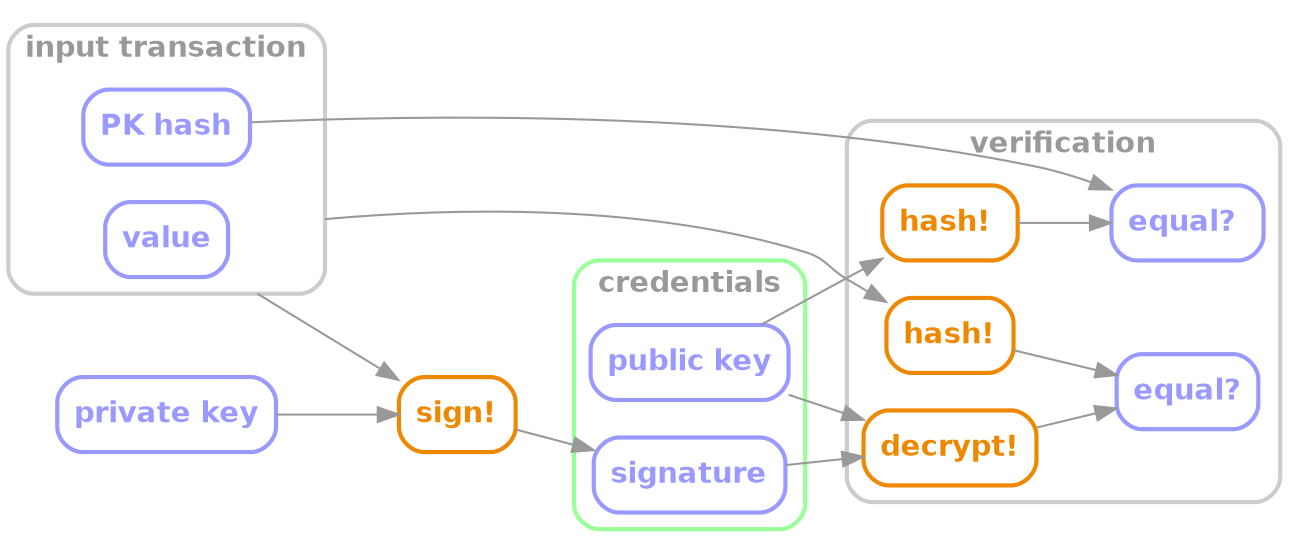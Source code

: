 digraph G {
    compound=true
    rankdir=LR;
    graph [
        K=1.0,
        overlap=false,
        splines = spline,
        style="rounded,bold"
        color="#cccccc"
        fontcolor="#999999",
        fontname="Helvetica-bold"
    ];
    node [
        shape=box
        style="rounded,bold"
        color="#9999ff",
        fontcolor="#9999ff",
        fontname="Helvetica-bold",
    ];
    edge [
        # arrowsize=2,
        color="#999999",
    ];
    subgraph cluster_inputs {
        label="input transaction"
        "PK hash"
        "value"
    };
    subgraph cluster_creds {
        label=credentials
        signature
        "public key"
        graph[
            color="#99ff99"
        ]
    };
    subgraph cluster_verification {
        label=verification
        "hash!"
        "hash! "
        "decrypt!"
        "equal?"
        "equal? "
    };
    "hash!" [color="#ee8800", fontcolor="#ee8800"]
    "decrypt!" [color="#ee8800", fontcolor="#ee8800"]
    "sign!" [color="#ee8800", fontcolor="#ee8800"]
    "hash! " [color="#ee8800", fontcolor="#ee8800"]

    
    # transaction -> "hash!"
    "value" -> "hash!" [ltail=cluster_inputs]
    "hash!" -> "equal?"

    # transaction -> "sign!"
    "value" -> "sign!" [ltail=cluster_inputs]
    "private key" -> "sign!"
    "sign!" -> signature
    signature -> "decrypt!"
    "public key" -> "decrypt!"
    "decrypt!" -> "equal?"

    "public key" -> "hash! "
    "hash! " -> "equal? "
    "PK hash" -> "equal? "
}
